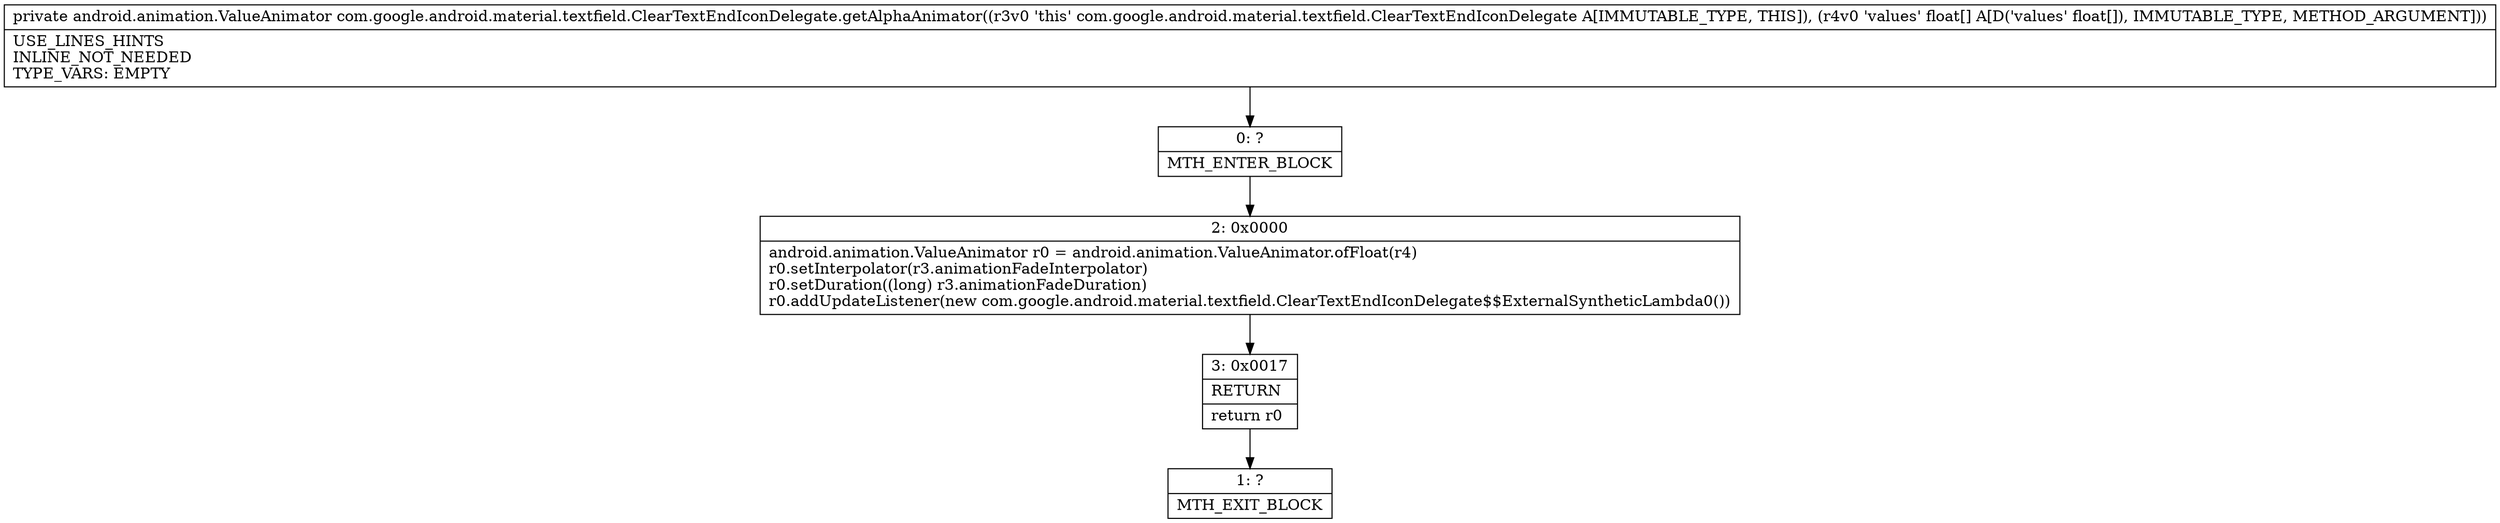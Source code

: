 digraph "CFG forcom.google.android.material.textfield.ClearTextEndIconDelegate.getAlphaAnimator([F)Landroid\/animation\/ValueAnimator;" {
Node_0 [shape=record,label="{0\:\ ?|MTH_ENTER_BLOCK\l}"];
Node_2 [shape=record,label="{2\:\ 0x0000|android.animation.ValueAnimator r0 = android.animation.ValueAnimator.ofFloat(r4)\lr0.setInterpolator(r3.animationFadeInterpolator)\lr0.setDuration((long) r3.animationFadeDuration)\lr0.addUpdateListener(new com.google.android.material.textfield.ClearTextEndIconDelegate$$ExternalSyntheticLambda0())\l}"];
Node_3 [shape=record,label="{3\:\ 0x0017|RETURN\l|return r0\l}"];
Node_1 [shape=record,label="{1\:\ ?|MTH_EXIT_BLOCK\l}"];
MethodNode[shape=record,label="{private android.animation.ValueAnimator com.google.android.material.textfield.ClearTextEndIconDelegate.getAlphaAnimator((r3v0 'this' com.google.android.material.textfield.ClearTextEndIconDelegate A[IMMUTABLE_TYPE, THIS]), (r4v0 'values' float[] A[D('values' float[]), IMMUTABLE_TYPE, METHOD_ARGUMENT]))  | USE_LINES_HINTS\lINLINE_NOT_NEEDED\lTYPE_VARS: EMPTY\l}"];
MethodNode -> Node_0;Node_0 -> Node_2;
Node_2 -> Node_3;
Node_3 -> Node_1;
}

